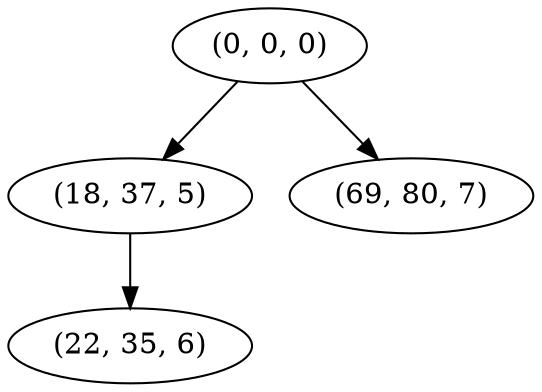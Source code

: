 digraph tree {
    "(0, 0, 0)";
    "(18, 37, 5)";
    "(22, 35, 6)";
    "(69, 80, 7)";
    "(0, 0, 0)" -> "(18, 37, 5)";
    "(0, 0, 0)" -> "(69, 80, 7)";
    "(18, 37, 5)" -> "(22, 35, 6)";
}
